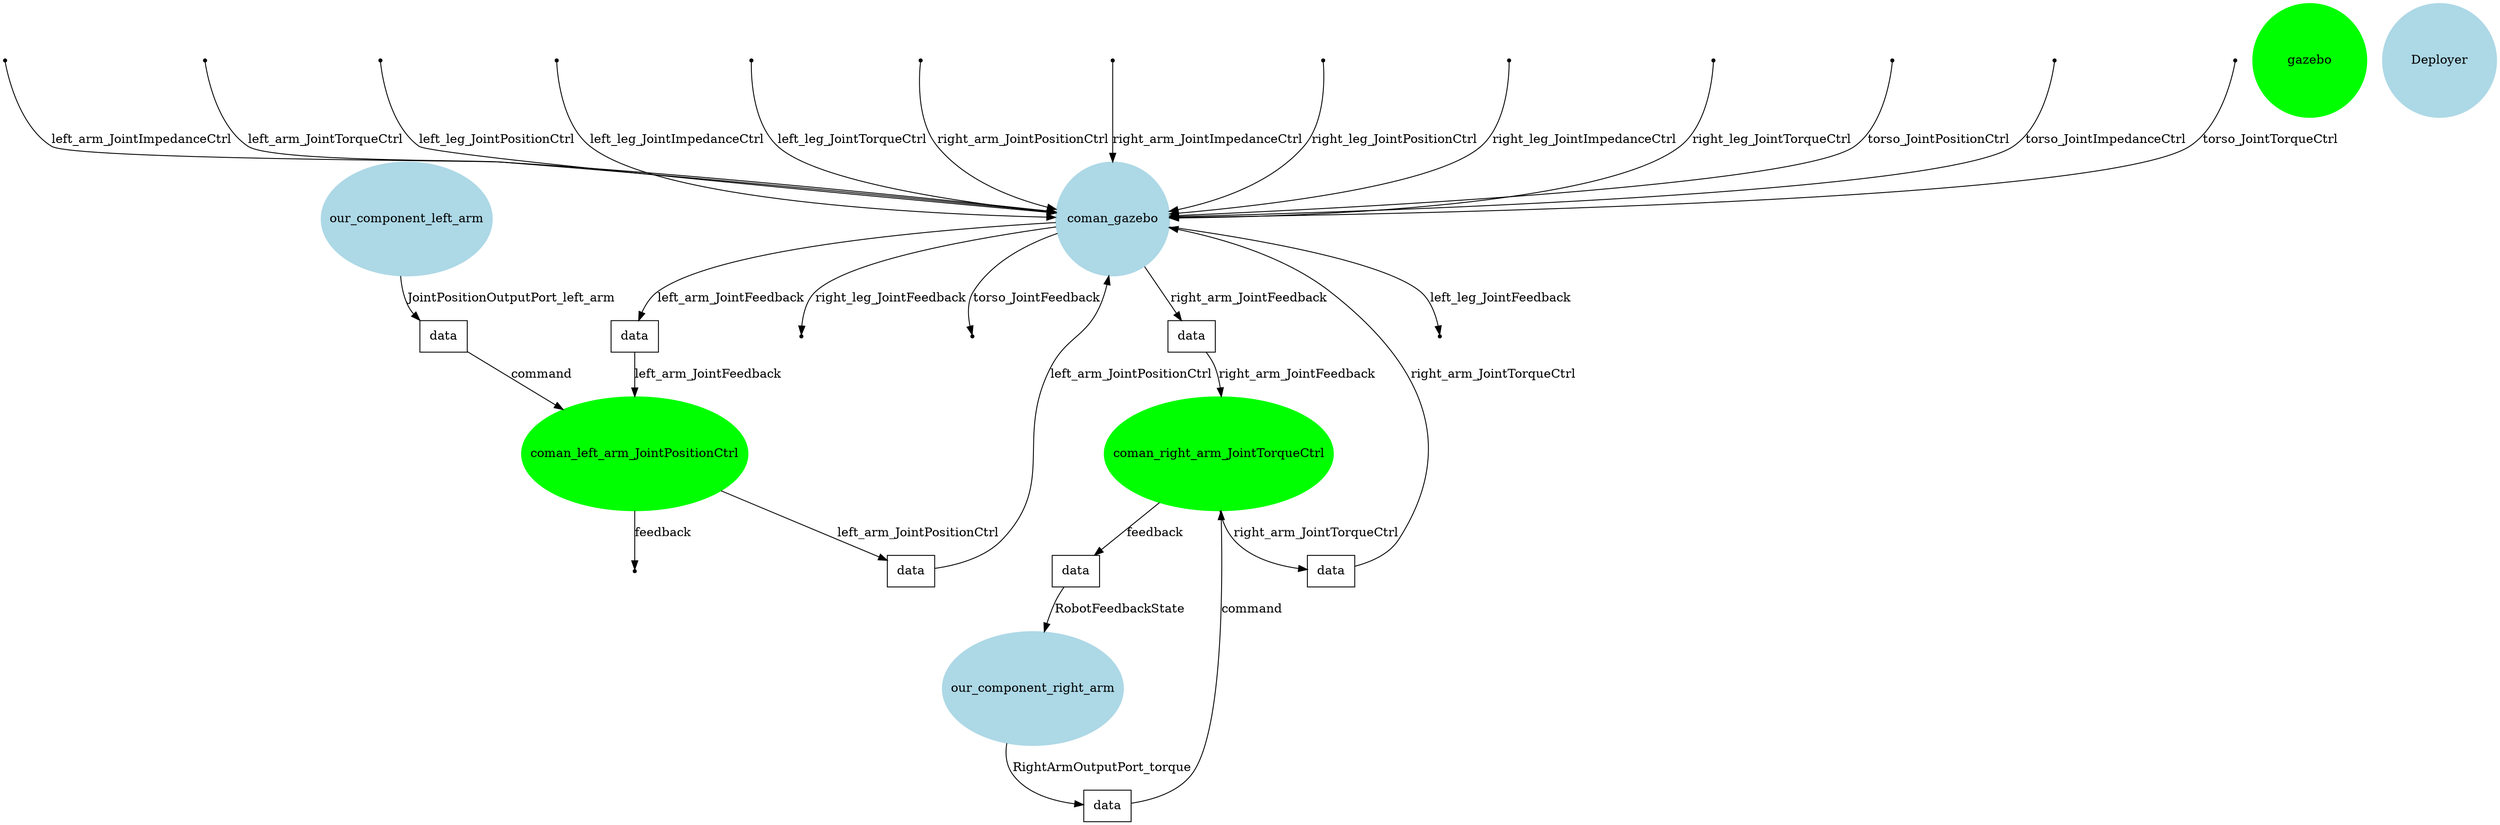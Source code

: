 digraph G { 
rankdir=TB; 
"coman_gazebo"[style=filled,width=1.8,height=1.8,color=lightblue];
"coman_left_arm_JointPositionCtrlleft_arm_JointPositionCtrlcoman_gazeboleft_arm_JointPositionCtrl"[shape=box,label="data"];
"coman_left_arm_JointPositionCtrl"->"coman_left_arm_JointPositionCtrlleft_arm_JointPositionCtrlcoman_gazeboleft_arm_JointPositionCtrl"[ label="left_arm_JointPositionCtrl"];
"coman_left_arm_JointPositionCtrlleft_arm_JointPositionCtrlcoman_gazeboleft_arm_JointPositionCtrl"->coman_gazebo[ label="left_arm_JointPositionCtrl"];
"left_arm_JointImpedanceCtrl"[shape=point];
"left_arm_JointImpedanceCtrl"->coman_gazebo[ label="left_arm_JointImpedanceCtrl"];
"left_arm_JointTorqueCtrl"[shape=point];
"left_arm_JointTorqueCtrl"->coman_gazebo[ label="left_arm_JointTorqueCtrl"];
"left_leg_JointPositionCtrl"[shape=point];
"left_leg_JointPositionCtrl"->coman_gazebo[ label="left_leg_JointPositionCtrl"];
"left_leg_JointImpedanceCtrl"[shape=point];
"left_leg_JointImpedanceCtrl"->coman_gazebo[ label="left_leg_JointImpedanceCtrl"];
"left_leg_JointTorqueCtrl"[shape=point];
"left_leg_JointTorqueCtrl"->coman_gazebo[ label="left_leg_JointTorqueCtrl"];
"left_leg_JointFeedback"[shape=point];
coman_gazebo->"left_leg_JointFeedback"[ label="left_leg_JointFeedback"];
"right_arm_JointPositionCtrl"[shape=point];
"right_arm_JointPositionCtrl"->coman_gazebo[ label="right_arm_JointPositionCtrl"];
"right_arm_JointImpedanceCtrl"[shape=point];
"right_arm_JointImpedanceCtrl"->coman_gazebo[ label="right_arm_JointImpedanceCtrl"];
"coman_right_arm_JointTorqueCtrlright_arm_JointTorqueCtrlcoman_gazeboright_arm_JointTorqueCtrl"[shape=box,label="data"];
"coman_right_arm_JointTorqueCtrl"->"coman_right_arm_JointTorqueCtrlright_arm_JointTorqueCtrlcoman_gazeboright_arm_JointTorqueCtrl"[ label="right_arm_JointTorqueCtrl"];
"coman_right_arm_JointTorqueCtrlright_arm_JointTorqueCtrlcoman_gazeboright_arm_JointTorqueCtrl"->coman_gazebo[ label="right_arm_JointTorqueCtrl"];
"right_leg_JointPositionCtrl"[shape=point];
"right_leg_JointPositionCtrl"->coman_gazebo[ label="right_leg_JointPositionCtrl"];
"right_leg_JointImpedanceCtrl"[shape=point];
"right_leg_JointImpedanceCtrl"->coman_gazebo[ label="right_leg_JointImpedanceCtrl"];
"right_leg_JointTorqueCtrl"[shape=point];
"right_leg_JointTorqueCtrl"->coman_gazebo[ label="right_leg_JointTorqueCtrl"];
"right_leg_JointFeedback"[shape=point];
coman_gazebo->"right_leg_JointFeedback"[ label="right_leg_JointFeedback"];
"torso_JointPositionCtrl"[shape=point];
"torso_JointPositionCtrl"->coman_gazebo[ label="torso_JointPositionCtrl"];
"torso_JointImpedanceCtrl"[shape=point];
"torso_JointImpedanceCtrl"->coman_gazebo[ label="torso_JointImpedanceCtrl"];
"torso_JointTorqueCtrl"[shape=point];
"torso_JointTorqueCtrl"->coman_gazebo[ label="torso_JointTorqueCtrl"];
"torso_JointFeedback"[shape=point];
coman_gazebo->"torso_JointFeedback"[ label="torso_JointFeedback"];
"coman_left_arm_JointPositionCtrl"[style=filled,width=1.8,height=1.8,color=green];
"coman_gazeboleft_arm_JointFeedbackcoman_left_arm_JointPositionCtrlleft_arm_JointFeedback"[shape=box,label="data"];
"coman_gazebo"->"coman_gazeboleft_arm_JointFeedbackcoman_left_arm_JointPositionCtrlleft_arm_JointFeedback"[ label="left_arm_JointFeedback"];
"coman_gazeboleft_arm_JointFeedbackcoman_left_arm_JointPositionCtrlleft_arm_JointFeedback"->coman_left_arm_JointPositionCtrl[ label="left_arm_JointFeedback"];
"feedback"[shape=point];
coman_left_arm_JointPositionCtrl->"feedback"[ label="feedback"];
"our_component_left_armJointPositionOutputPort_left_armcoman_left_arm_JointPositionCtrlcommand"[shape=box,label="data"];
"our_component_left_arm"->"our_component_left_armJointPositionOutputPort_left_armcoman_left_arm_JointPositionCtrlcommand"[ label="JointPositionOutputPort_left_arm"];
"our_component_left_armJointPositionOutputPort_left_armcoman_left_arm_JointPositionCtrlcommand"->coman_left_arm_JointPositionCtrl[ label="command"];
"coman_right_arm_JointTorqueCtrl"[style=filled,width=1.8,height=1.8,color=green];
"coman_gazeboright_arm_JointFeedbackcoman_right_arm_JointTorqueCtrlright_arm_JointFeedback"[shape=box,label="data"];
"coman_gazebo"->"coman_gazeboright_arm_JointFeedbackcoman_right_arm_JointTorqueCtrlright_arm_JointFeedback"[ label="right_arm_JointFeedback"];
"coman_gazeboright_arm_JointFeedbackcoman_right_arm_JointTorqueCtrlright_arm_JointFeedback"->coman_right_arm_JointTorqueCtrl[ label="right_arm_JointFeedback"];
"our_component_right_armRightArmOutputPort_torquecoman_right_arm_JointTorqueCtrlcommand"[shape=box,label="data"];
"our_component_right_arm"->"our_component_right_armRightArmOutputPort_torquecoman_right_arm_JointTorqueCtrlcommand"[ label="RightArmOutputPort_torque"];
"our_component_right_armRightArmOutputPort_torquecoman_right_arm_JointTorqueCtrlcommand"->coman_right_arm_JointTorqueCtrl[ label="command"];
"gazebo"[style=filled,width=1.8,height=1.8,color=green];
"our_component_left_arm"[style=filled,width=1.8,height=1.8,color=lightblue];
"our_component_right_arm"[style=filled,width=1.8,height=1.8,color=lightblue];
"coman_right_arm_JointTorqueCtrlfeedbackour_component_right_armRobotFeedbackState"[shape=box,label="data"];
"coman_right_arm_JointTorqueCtrl"->"coman_right_arm_JointTorqueCtrlfeedbackour_component_right_armRobotFeedbackState"[ label="feedback"];
"coman_right_arm_JointTorqueCtrlfeedbackour_component_right_armRobotFeedbackState"->our_component_right_arm[ label="RobotFeedbackState"];
"Deployer"[style=filled,width=1.8,height=1.8,color=lightblue];
}
